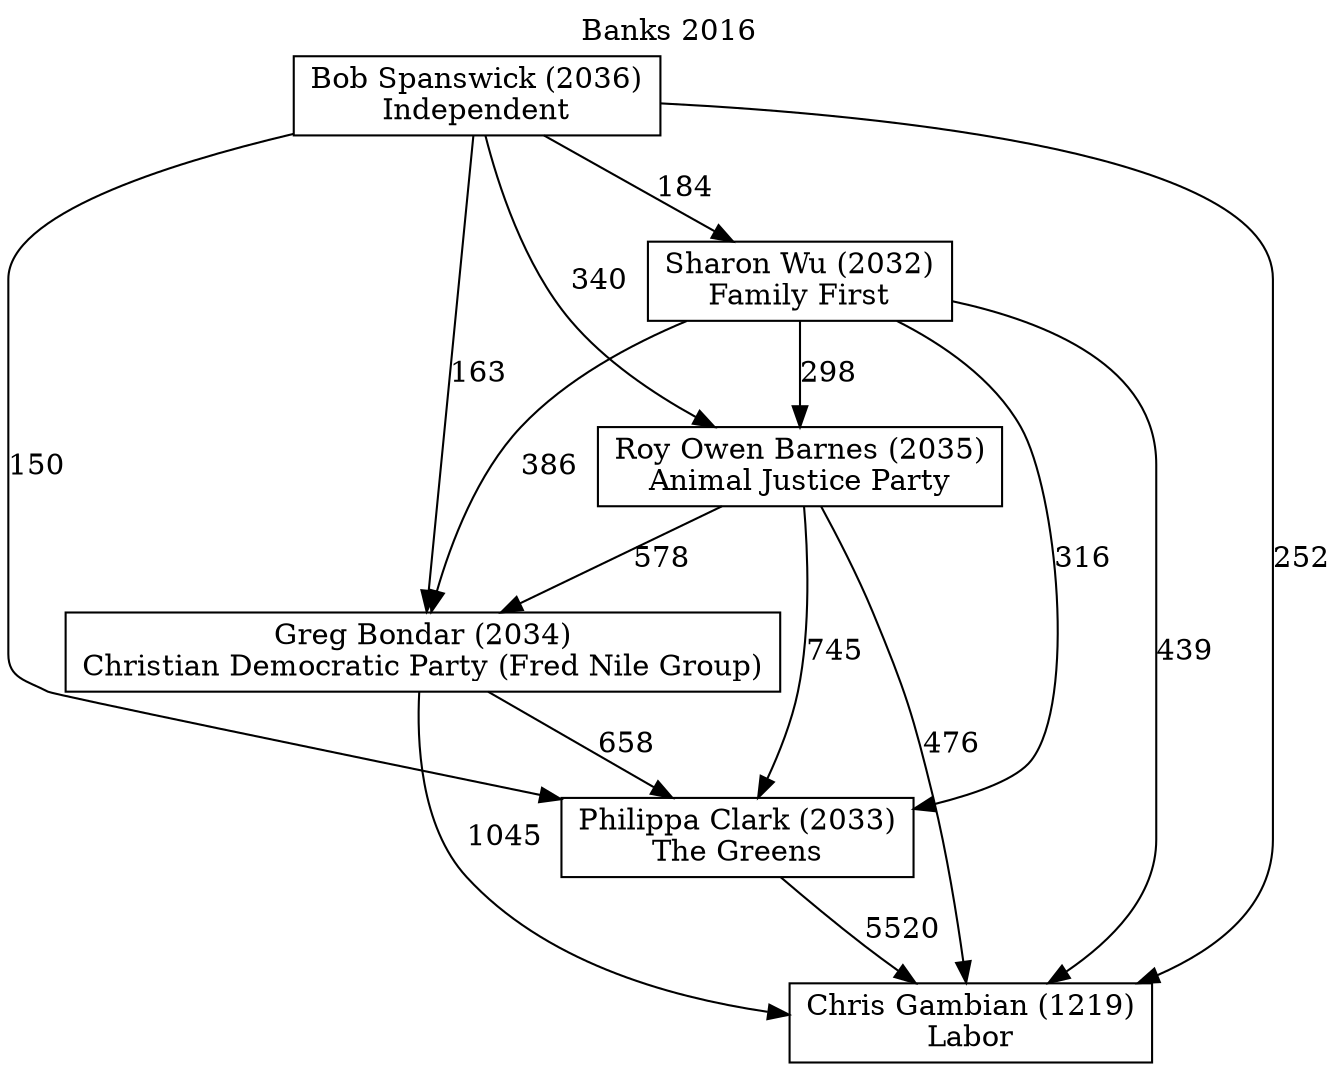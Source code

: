 // House preference flow
digraph "Chris Gambian (1219)_Banks_2016" {
	graph [label="Banks 2016" labelloc=t mclimit=10]
	node [shape=box]
	"Sharon Wu (2032)" [label="Sharon Wu (2032)
Family First"]
	"Roy Owen Barnes (2035)" [label="Roy Owen Barnes (2035)
Animal Justice Party"]
	"Chris Gambian (1219)" [label="Chris Gambian (1219)
Labor"]
	"Bob Spanswick (2036)" [label="Bob Spanswick (2036)
Independent"]
	"Philippa Clark (2033)" [label="Philippa Clark (2033)
The Greens"]
	"Greg Bondar (2034)" [label="Greg Bondar (2034)
Christian Democratic Party (Fred Nile Group)"]
	"Sharon Wu (2032)" -> "Philippa Clark (2033)" [label=316]
	"Greg Bondar (2034)" -> "Philippa Clark (2033)" [label=658]
	"Roy Owen Barnes (2035)" -> "Philippa Clark (2033)" [label=745]
	"Bob Spanswick (2036)" -> "Roy Owen Barnes (2035)" [label=340]
	"Roy Owen Barnes (2035)" -> "Greg Bondar (2034)" [label=578]
	"Greg Bondar (2034)" -> "Chris Gambian (1219)" [label=1045]
	"Sharon Wu (2032)" -> "Roy Owen Barnes (2035)" [label=298]
	"Bob Spanswick (2036)" -> "Philippa Clark (2033)" [label=150]
	"Bob Spanswick (2036)" -> "Chris Gambian (1219)" [label=252]
	"Bob Spanswick (2036)" -> "Sharon Wu (2032)" [label=184]
	"Sharon Wu (2032)" -> "Greg Bondar (2034)" [label=386]
	"Bob Spanswick (2036)" -> "Greg Bondar (2034)" [label=163]
	"Philippa Clark (2033)" -> "Chris Gambian (1219)" [label=5520]
	"Sharon Wu (2032)" -> "Chris Gambian (1219)" [label=439]
	"Roy Owen Barnes (2035)" -> "Chris Gambian (1219)" [label=476]
}
